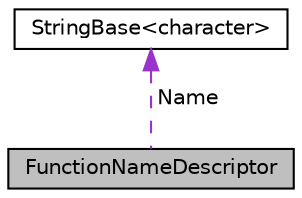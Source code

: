 digraph "FunctionNameDescriptor"
{
  edge [fontname="Helvetica",fontsize="10",labelfontname="Helvetica",labelfontsize="10"];
  node [fontname="Helvetica",fontsize="10",shape=record];
  Node1 [label="FunctionNameDescriptor",height=0.2,width=0.4,color="black", fillcolor="grey75", style="filled", fontcolor="black"];
  Node2 [label="StringBase\<character\>",height=0.2,width=0.4,color="black", fillcolor="white", style="filled",URL="$classaworx_1_1lib_1_1strings_1_1StringBase.html"];
  Node2 -> Node1 [dir="back",color="darkorchid3",fontsize="10",style="dashed",label=" Name" ,fontname="Helvetica"];
}

